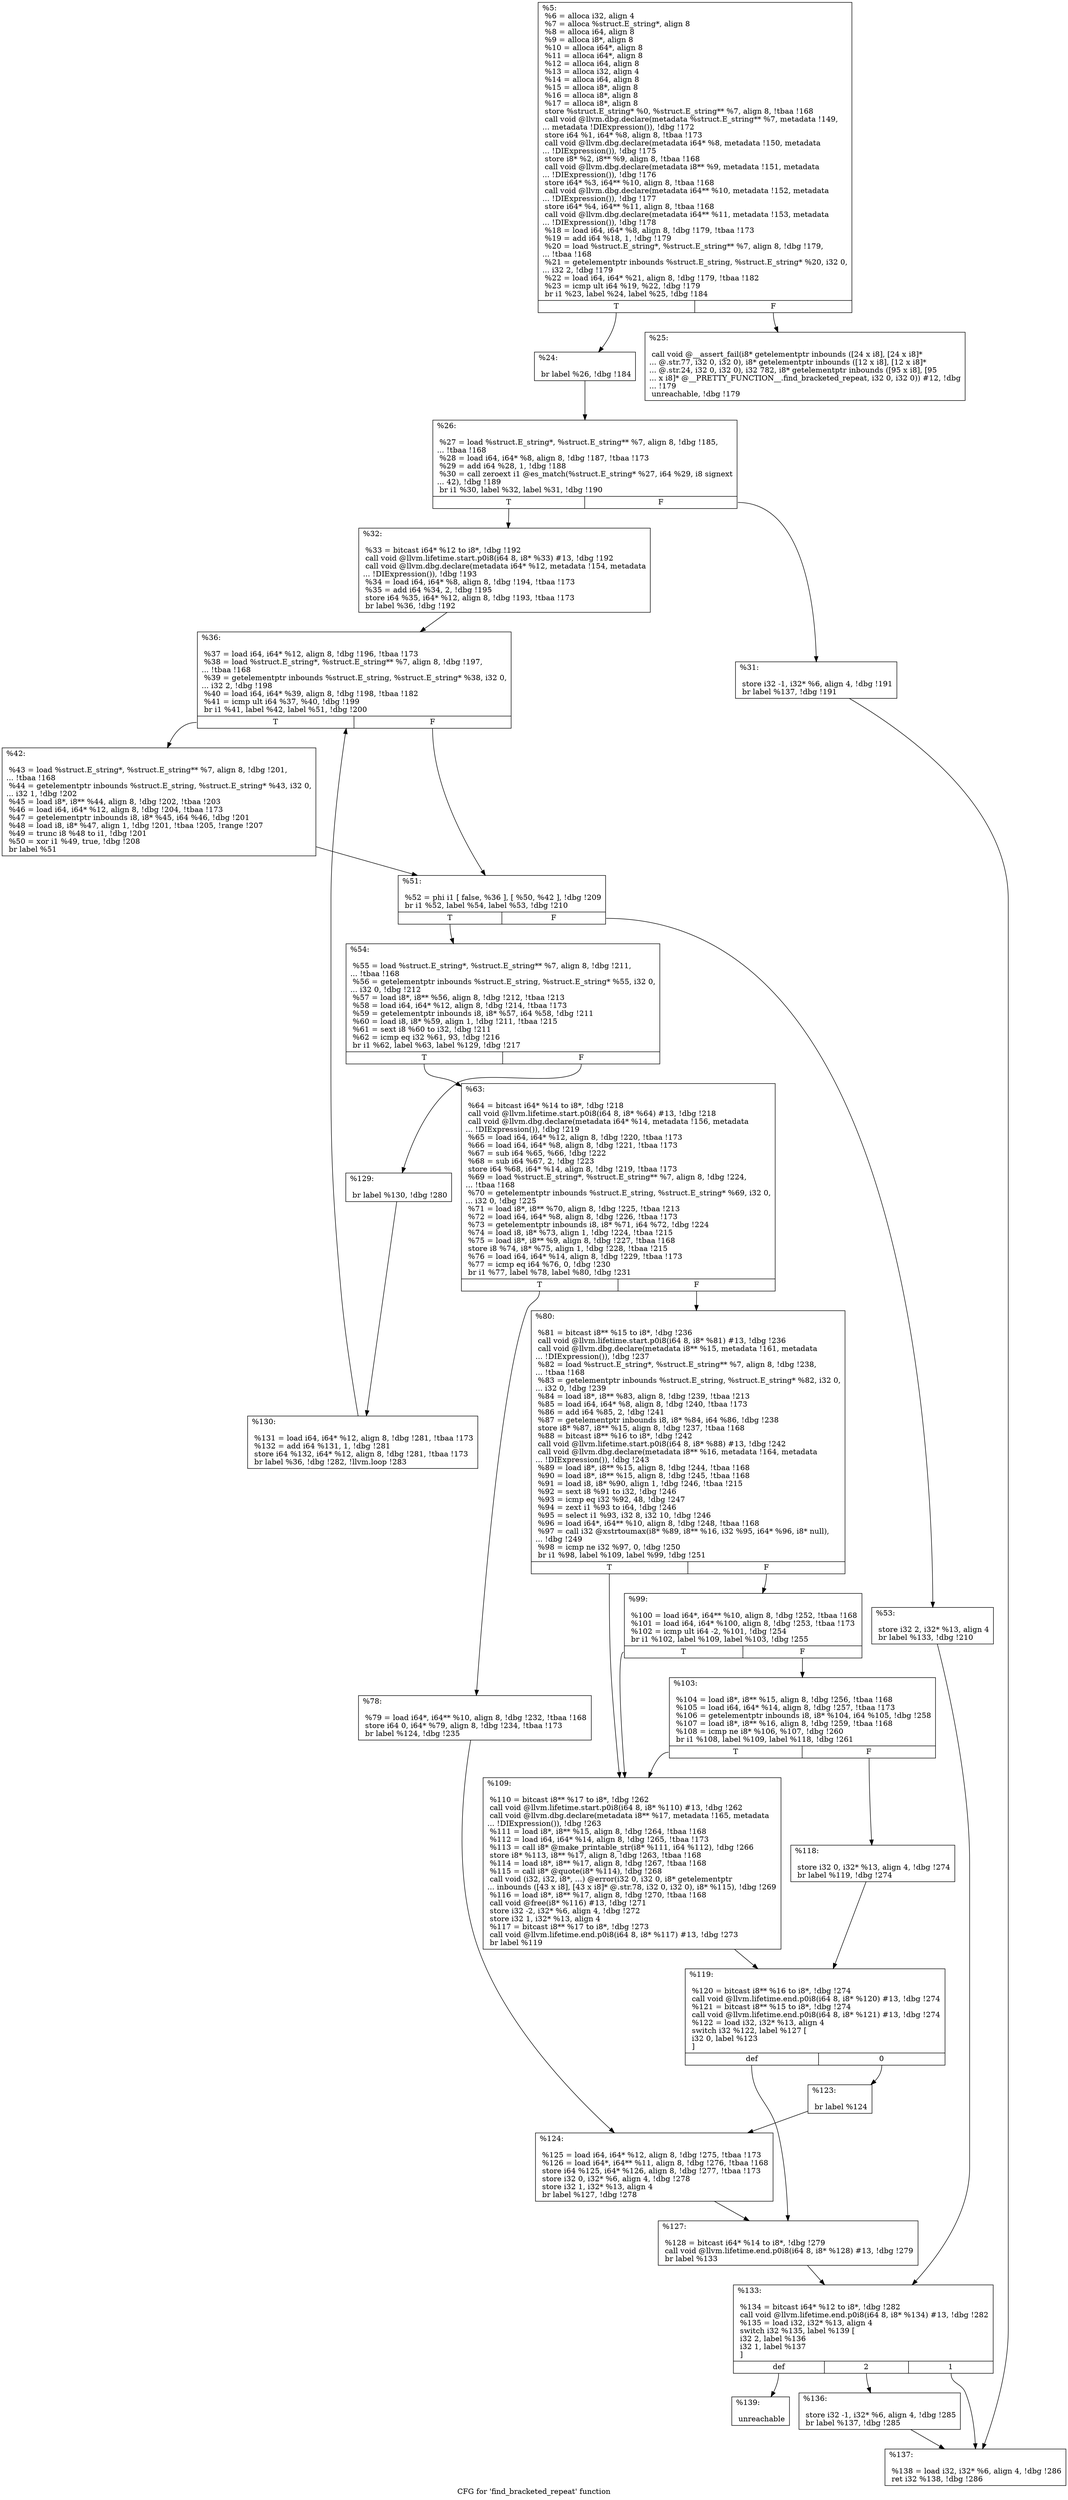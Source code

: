 digraph "CFG for 'find_bracketed_repeat' function" {
	label="CFG for 'find_bracketed_repeat' function";

	Node0x13f4d90 [shape=record,label="{%5:\l  %6 = alloca i32, align 4\l  %7 = alloca %struct.E_string*, align 8\l  %8 = alloca i64, align 8\l  %9 = alloca i8*, align 8\l  %10 = alloca i64*, align 8\l  %11 = alloca i64*, align 8\l  %12 = alloca i64, align 8\l  %13 = alloca i32, align 4\l  %14 = alloca i64, align 8\l  %15 = alloca i8*, align 8\l  %16 = alloca i8*, align 8\l  %17 = alloca i8*, align 8\l  store %struct.E_string* %0, %struct.E_string** %7, align 8, !tbaa !168\l  call void @llvm.dbg.declare(metadata %struct.E_string** %7, metadata !149,\l... metadata !DIExpression()), !dbg !172\l  store i64 %1, i64* %8, align 8, !tbaa !173\l  call void @llvm.dbg.declare(metadata i64* %8, metadata !150, metadata\l... !DIExpression()), !dbg !175\l  store i8* %2, i8** %9, align 8, !tbaa !168\l  call void @llvm.dbg.declare(metadata i8** %9, metadata !151, metadata\l... !DIExpression()), !dbg !176\l  store i64* %3, i64** %10, align 8, !tbaa !168\l  call void @llvm.dbg.declare(metadata i64** %10, metadata !152, metadata\l... !DIExpression()), !dbg !177\l  store i64* %4, i64** %11, align 8, !tbaa !168\l  call void @llvm.dbg.declare(metadata i64** %11, metadata !153, metadata\l... !DIExpression()), !dbg !178\l  %18 = load i64, i64* %8, align 8, !dbg !179, !tbaa !173\l  %19 = add i64 %18, 1, !dbg !179\l  %20 = load %struct.E_string*, %struct.E_string** %7, align 8, !dbg !179,\l... !tbaa !168\l  %21 = getelementptr inbounds %struct.E_string, %struct.E_string* %20, i32 0,\l... i32 2, !dbg !179\l  %22 = load i64, i64* %21, align 8, !dbg !179, !tbaa !182\l  %23 = icmp ult i64 %19, %22, !dbg !179\l  br i1 %23, label %24, label %25, !dbg !184\l|{<s0>T|<s1>F}}"];
	Node0x13f4d90:s0 -> Node0x13f8060;
	Node0x13f4d90:s1 -> Node0x13f80b0;
	Node0x13f8060 [shape=record,label="{%24:\l\l  br label %26, !dbg !184\l}"];
	Node0x13f8060 -> Node0x13f8100;
	Node0x13f80b0 [shape=record,label="{%25:\l\l  call void @__assert_fail(i8* getelementptr inbounds ([24 x i8], [24 x i8]*\l... @.str.77, i32 0, i32 0), i8* getelementptr inbounds ([12 x i8], [12 x i8]*\l... @.str.24, i32 0, i32 0), i32 782, i8* getelementptr inbounds ([95 x i8], [95\l... x i8]* @__PRETTY_FUNCTION__.find_bracketed_repeat, i32 0, i32 0)) #12, !dbg\l... !179\l  unreachable, !dbg !179\l}"];
	Node0x13f8100 [shape=record,label="{%26:\l\l  %27 = load %struct.E_string*, %struct.E_string** %7, align 8, !dbg !185,\l... !tbaa !168\l  %28 = load i64, i64* %8, align 8, !dbg !187, !tbaa !173\l  %29 = add i64 %28, 1, !dbg !188\l  %30 = call zeroext i1 @es_match(%struct.E_string* %27, i64 %29, i8 signext\l... 42), !dbg !189\l  br i1 %30, label %32, label %31, !dbg !190\l|{<s0>T|<s1>F}}"];
	Node0x13f8100:s0 -> Node0x13f81a0;
	Node0x13f8100:s1 -> Node0x13f8150;
	Node0x13f8150 [shape=record,label="{%31:\l\l  store i32 -1, i32* %6, align 4, !dbg !191\l  br label %137, !dbg !191\l}"];
	Node0x13f8150 -> Node0x13f8830;
	Node0x13f81a0 [shape=record,label="{%32:\l\l  %33 = bitcast i64* %12 to i8*, !dbg !192\l  call void @llvm.lifetime.start.p0i8(i64 8, i8* %33) #13, !dbg !192\l  call void @llvm.dbg.declare(metadata i64* %12, metadata !154, metadata\l... !DIExpression()), !dbg !193\l  %34 = load i64, i64* %8, align 8, !dbg !194, !tbaa !173\l  %35 = add i64 %34, 2, !dbg !195\l  store i64 %35, i64* %12, align 8, !dbg !193, !tbaa !173\l  br label %36, !dbg !192\l}"];
	Node0x13f81a0 -> Node0x13f81f0;
	Node0x13f81f0 [shape=record,label="{%36:\l\l  %37 = load i64, i64* %12, align 8, !dbg !196, !tbaa !173\l  %38 = load %struct.E_string*, %struct.E_string** %7, align 8, !dbg !197,\l... !tbaa !168\l  %39 = getelementptr inbounds %struct.E_string, %struct.E_string* %38, i32 0,\l... i32 2, !dbg !198\l  %40 = load i64, i64* %39, align 8, !dbg !198, !tbaa !182\l  %41 = icmp ult i64 %37, %40, !dbg !199\l  br i1 %41, label %42, label %51, !dbg !200\l|{<s0>T|<s1>F}}"];
	Node0x13f81f0:s0 -> Node0x13f8240;
	Node0x13f81f0:s1 -> Node0x13f8290;
	Node0x13f8240 [shape=record,label="{%42:\l\l  %43 = load %struct.E_string*, %struct.E_string** %7, align 8, !dbg !201,\l... !tbaa !168\l  %44 = getelementptr inbounds %struct.E_string, %struct.E_string* %43, i32 0,\l... i32 1, !dbg !202\l  %45 = load i8*, i8** %44, align 8, !dbg !202, !tbaa !203\l  %46 = load i64, i64* %12, align 8, !dbg !204, !tbaa !173\l  %47 = getelementptr inbounds i8, i8* %45, i64 %46, !dbg !201\l  %48 = load i8, i8* %47, align 1, !dbg !201, !tbaa !205, !range !207\l  %49 = trunc i8 %48 to i1, !dbg !201\l  %50 = xor i1 %49, true, !dbg !208\l  br label %51\l}"];
	Node0x13f8240 -> Node0x13f8290;
	Node0x13f8290 [shape=record,label="{%51:\l\l  %52 = phi i1 [ false, %36 ], [ %50, %42 ], !dbg !209\l  br i1 %52, label %54, label %53, !dbg !210\l|{<s0>T|<s1>F}}"];
	Node0x13f8290:s0 -> Node0x13f8330;
	Node0x13f8290:s1 -> Node0x13f82e0;
	Node0x13f82e0 [shape=record,label="{%53:\l\l  store i32 2, i32* %13, align 4\l  br label %133, !dbg !210\l}"];
	Node0x13f82e0 -> Node0x13f8790;
	Node0x13f8330 [shape=record,label="{%54:\l\l  %55 = load %struct.E_string*, %struct.E_string** %7, align 8, !dbg !211,\l... !tbaa !168\l  %56 = getelementptr inbounds %struct.E_string, %struct.E_string* %55, i32 0,\l... i32 0, !dbg !212\l  %57 = load i8*, i8** %56, align 8, !dbg !212, !tbaa !213\l  %58 = load i64, i64* %12, align 8, !dbg !214, !tbaa !173\l  %59 = getelementptr inbounds i8, i8* %57, i64 %58, !dbg !211\l  %60 = load i8, i8* %59, align 1, !dbg !211, !tbaa !215\l  %61 = sext i8 %60 to i32, !dbg !211\l  %62 = icmp eq i32 %61, 93, !dbg !216\l  br i1 %62, label %63, label %129, !dbg !217\l|{<s0>T|<s1>F}}"];
	Node0x13f8330:s0 -> Node0x13f8380;
	Node0x13f8330:s1 -> Node0x13f86f0;
	Node0x13f8380 [shape=record,label="{%63:\l\l  %64 = bitcast i64* %14 to i8*, !dbg !218\l  call void @llvm.lifetime.start.p0i8(i64 8, i8* %64) #13, !dbg !218\l  call void @llvm.dbg.declare(metadata i64* %14, metadata !156, metadata\l... !DIExpression()), !dbg !219\l  %65 = load i64, i64* %12, align 8, !dbg !220, !tbaa !173\l  %66 = load i64, i64* %8, align 8, !dbg !221, !tbaa !173\l  %67 = sub i64 %65, %66, !dbg !222\l  %68 = sub i64 %67, 2, !dbg !223\l  store i64 %68, i64* %14, align 8, !dbg !219, !tbaa !173\l  %69 = load %struct.E_string*, %struct.E_string** %7, align 8, !dbg !224,\l... !tbaa !168\l  %70 = getelementptr inbounds %struct.E_string, %struct.E_string* %69, i32 0,\l... i32 0, !dbg !225\l  %71 = load i8*, i8** %70, align 8, !dbg !225, !tbaa !213\l  %72 = load i64, i64* %8, align 8, !dbg !226, !tbaa !173\l  %73 = getelementptr inbounds i8, i8* %71, i64 %72, !dbg !224\l  %74 = load i8, i8* %73, align 1, !dbg !224, !tbaa !215\l  %75 = load i8*, i8** %9, align 8, !dbg !227, !tbaa !168\l  store i8 %74, i8* %75, align 1, !dbg !228, !tbaa !215\l  %76 = load i64, i64* %14, align 8, !dbg !229, !tbaa !173\l  %77 = icmp eq i64 %76, 0, !dbg !230\l  br i1 %77, label %78, label %80, !dbg !231\l|{<s0>T|<s1>F}}"];
	Node0x13f8380:s0 -> Node0x13f83d0;
	Node0x13f8380:s1 -> Node0x13f8420;
	Node0x13f83d0 [shape=record,label="{%78:\l\l  %79 = load i64*, i64** %10, align 8, !dbg !232, !tbaa !168\l  store i64 0, i64* %79, align 8, !dbg !234, !tbaa !173\l  br label %124, !dbg !235\l}"];
	Node0x13f83d0 -> Node0x13f8650;
	Node0x13f8420 [shape=record,label="{%80:\l\l  %81 = bitcast i8** %15 to i8*, !dbg !236\l  call void @llvm.lifetime.start.p0i8(i64 8, i8* %81) #13, !dbg !236\l  call void @llvm.dbg.declare(metadata i8** %15, metadata !161, metadata\l... !DIExpression()), !dbg !237\l  %82 = load %struct.E_string*, %struct.E_string** %7, align 8, !dbg !238,\l... !tbaa !168\l  %83 = getelementptr inbounds %struct.E_string, %struct.E_string* %82, i32 0,\l... i32 0, !dbg !239\l  %84 = load i8*, i8** %83, align 8, !dbg !239, !tbaa !213\l  %85 = load i64, i64* %8, align 8, !dbg !240, !tbaa !173\l  %86 = add i64 %85, 2, !dbg !241\l  %87 = getelementptr inbounds i8, i8* %84, i64 %86, !dbg !238\l  store i8* %87, i8** %15, align 8, !dbg !237, !tbaa !168\l  %88 = bitcast i8** %16 to i8*, !dbg !242\l  call void @llvm.lifetime.start.p0i8(i64 8, i8* %88) #13, !dbg !242\l  call void @llvm.dbg.declare(metadata i8** %16, metadata !164, metadata\l... !DIExpression()), !dbg !243\l  %89 = load i8*, i8** %15, align 8, !dbg !244, !tbaa !168\l  %90 = load i8*, i8** %15, align 8, !dbg !245, !tbaa !168\l  %91 = load i8, i8* %90, align 1, !dbg !246, !tbaa !215\l  %92 = sext i8 %91 to i32, !dbg !246\l  %93 = icmp eq i32 %92, 48, !dbg !247\l  %94 = zext i1 %93 to i64, !dbg !246\l  %95 = select i1 %93, i32 8, i32 10, !dbg !246\l  %96 = load i64*, i64** %10, align 8, !dbg !248, !tbaa !168\l  %97 = call i32 @xstrtoumax(i8* %89, i8** %16, i32 %95, i64* %96, i8* null),\l... !dbg !249\l  %98 = icmp ne i32 %97, 0, !dbg !250\l  br i1 %98, label %109, label %99, !dbg !251\l|{<s0>T|<s1>F}}"];
	Node0x13f8420:s0 -> Node0x13f8510;
	Node0x13f8420:s1 -> Node0x13f8470;
	Node0x13f8470 [shape=record,label="{%99:\l\l  %100 = load i64*, i64** %10, align 8, !dbg !252, !tbaa !168\l  %101 = load i64, i64* %100, align 8, !dbg !253, !tbaa !173\l  %102 = icmp ult i64 -2, %101, !dbg !254\l  br i1 %102, label %109, label %103, !dbg !255\l|{<s0>T|<s1>F}}"];
	Node0x13f8470:s0 -> Node0x13f8510;
	Node0x13f8470:s1 -> Node0x13f84c0;
	Node0x13f84c0 [shape=record,label="{%103:\l\l  %104 = load i8*, i8** %15, align 8, !dbg !256, !tbaa !168\l  %105 = load i64, i64* %14, align 8, !dbg !257, !tbaa !173\l  %106 = getelementptr inbounds i8, i8* %104, i64 %105, !dbg !258\l  %107 = load i8*, i8** %16, align 8, !dbg !259, !tbaa !168\l  %108 = icmp ne i8* %106, %107, !dbg !260\l  br i1 %108, label %109, label %118, !dbg !261\l|{<s0>T|<s1>F}}"];
	Node0x13f84c0:s0 -> Node0x13f8510;
	Node0x13f84c0:s1 -> Node0x13f8560;
	Node0x13f8510 [shape=record,label="{%109:\l\l  %110 = bitcast i8** %17 to i8*, !dbg !262\l  call void @llvm.lifetime.start.p0i8(i64 8, i8* %110) #13, !dbg !262\l  call void @llvm.dbg.declare(metadata i8** %17, metadata !165, metadata\l... !DIExpression()), !dbg !263\l  %111 = load i8*, i8** %15, align 8, !dbg !264, !tbaa !168\l  %112 = load i64, i64* %14, align 8, !dbg !265, !tbaa !173\l  %113 = call i8* @make_printable_str(i8* %111, i64 %112), !dbg !266\l  store i8* %113, i8** %17, align 8, !dbg !263, !tbaa !168\l  %114 = load i8*, i8** %17, align 8, !dbg !267, !tbaa !168\l  %115 = call i8* @quote(i8* %114), !dbg !268\l  call void (i32, i32, i8*, ...) @error(i32 0, i32 0, i8* getelementptr\l... inbounds ([43 x i8], [43 x i8]* @.str.78, i32 0, i32 0), i8* %115), !dbg !269\l  %116 = load i8*, i8** %17, align 8, !dbg !270, !tbaa !168\l  call void @free(i8* %116) #13, !dbg !271\l  store i32 -2, i32* %6, align 4, !dbg !272\l  store i32 1, i32* %13, align 4\l  %117 = bitcast i8** %17 to i8*, !dbg !273\l  call void @llvm.lifetime.end.p0i8(i64 8, i8* %117) #13, !dbg !273\l  br label %119\l}"];
	Node0x13f8510 -> Node0x13f85b0;
	Node0x13f8560 [shape=record,label="{%118:\l\l  store i32 0, i32* %13, align 4, !dbg !274\l  br label %119, !dbg !274\l}"];
	Node0x13f8560 -> Node0x13f85b0;
	Node0x13f85b0 [shape=record,label="{%119:\l\l  %120 = bitcast i8** %16 to i8*, !dbg !274\l  call void @llvm.lifetime.end.p0i8(i64 8, i8* %120) #13, !dbg !274\l  %121 = bitcast i8** %15 to i8*, !dbg !274\l  call void @llvm.lifetime.end.p0i8(i64 8, i8* %121) #13, !dbg !274\l  %122 = load i32, i32* %13, align 4\l  switch i32 %122, label %127 [\l    i32 0, label %123\l  ]\l|{<s0>def|<s1>0}}"];
	Node0x13f85b0:s0 -> Node0x13f86a0;
	Node0x13f85b0:s1 -> Node0x13f8600;
	Node0x13f8600 [shape=record,label="{%123:\l\l  br label %124\l}"];
	Node0x13f8600 -> Node0x13f8650;
	Node0x13f8650 [shape=record,label="{%124:\l\l  %125 = load i64, i64* %12, align 8, !dbg !275, !tbaa !173\l  %126 = load i64*, i64** %11, align 8, !dbg !276, !tbaa !168\l  store i64 %125, i64* %126, align 8, !dbg !277, !tbaa !173\l  store i32 0, i32* %6, align 4, !dbg !278\l  store i32 1, i32* %13, align 4\l  br label %127, !dbg !278\l}"];
	Node0x13f8650 -> Node0x13f86a0;
	Node0x13f86a0 [shape=record,label="{%127:\l\l  %128 = bitcast i64* %14 to i8*, !dbg !279\l  call void @llvm.lifetime.end.p0i8(i64 8, i8* %128) #13, !dbg !279\l  br label %133\l}"];
	Node0x13f86a0 -> Node0x13f8790;
	Node0x13f86f0 [shape=record,label="{%129:\l\l  br label %130, !dbg !280\l}"];
	Node0x13f86f0 -> Node0x13f8740;
	Node0x13f8740 [shape=record,label="{%130:\l\l  %131 = load i64, i64* %12, align 8, !dbg !281, !tbaa !173\l  %132 = add i64 %131, 1, !dbg !281\l  store i64 %132, i64* %12, align 8, !dbg !281, !tbaa !173\l  br label %36, !dbg !282, !llvm.loop !283\l}"];
	Node0x13f8740 -> Node0x13f81f0;
	Node0x13f8790 [shape=record,label="{%133:\l\l  %134 = bitcast i64* %12 to i8*, !dbg !282\l  call void @llvm.lifetime.end.p0i8(i64 8, i8* %134) #13, !dbg !282\l  %135 = load i32, i32* %13, align 4\l  switch i32 %135, label %139 [\l    i32 2, label %136\l    i32 1, label %137\l  ]\l|{<s0>def|<s1>2|<s2>1}}"];
	Node0x13f8790:s0 -> Node0x13f8880;
	Node0x13f8790:s1 -> Node0x13f87e0;
	Node0x13f8790:s2 -> Node0x13f8830;
	Node0x13f87e0 [shape=record,label="{%136:\l\l  store i32 -1, i32* %6, align 4, !dbg !285\l  br label %137, !dbg !285\l}"];
	Node0x13f87e0 -> Node0x13f8830;
	Node0x13f8830 [shape=record,label="{%137:\l\l  %138 = load i32, i32* %6, align 4, !dbg !286\l  ret i32 %138, !dbg !286\l}"];
	Node0x13f8880 [shape=record,label="{%139:\l\l  unreachable\l}"];
}
